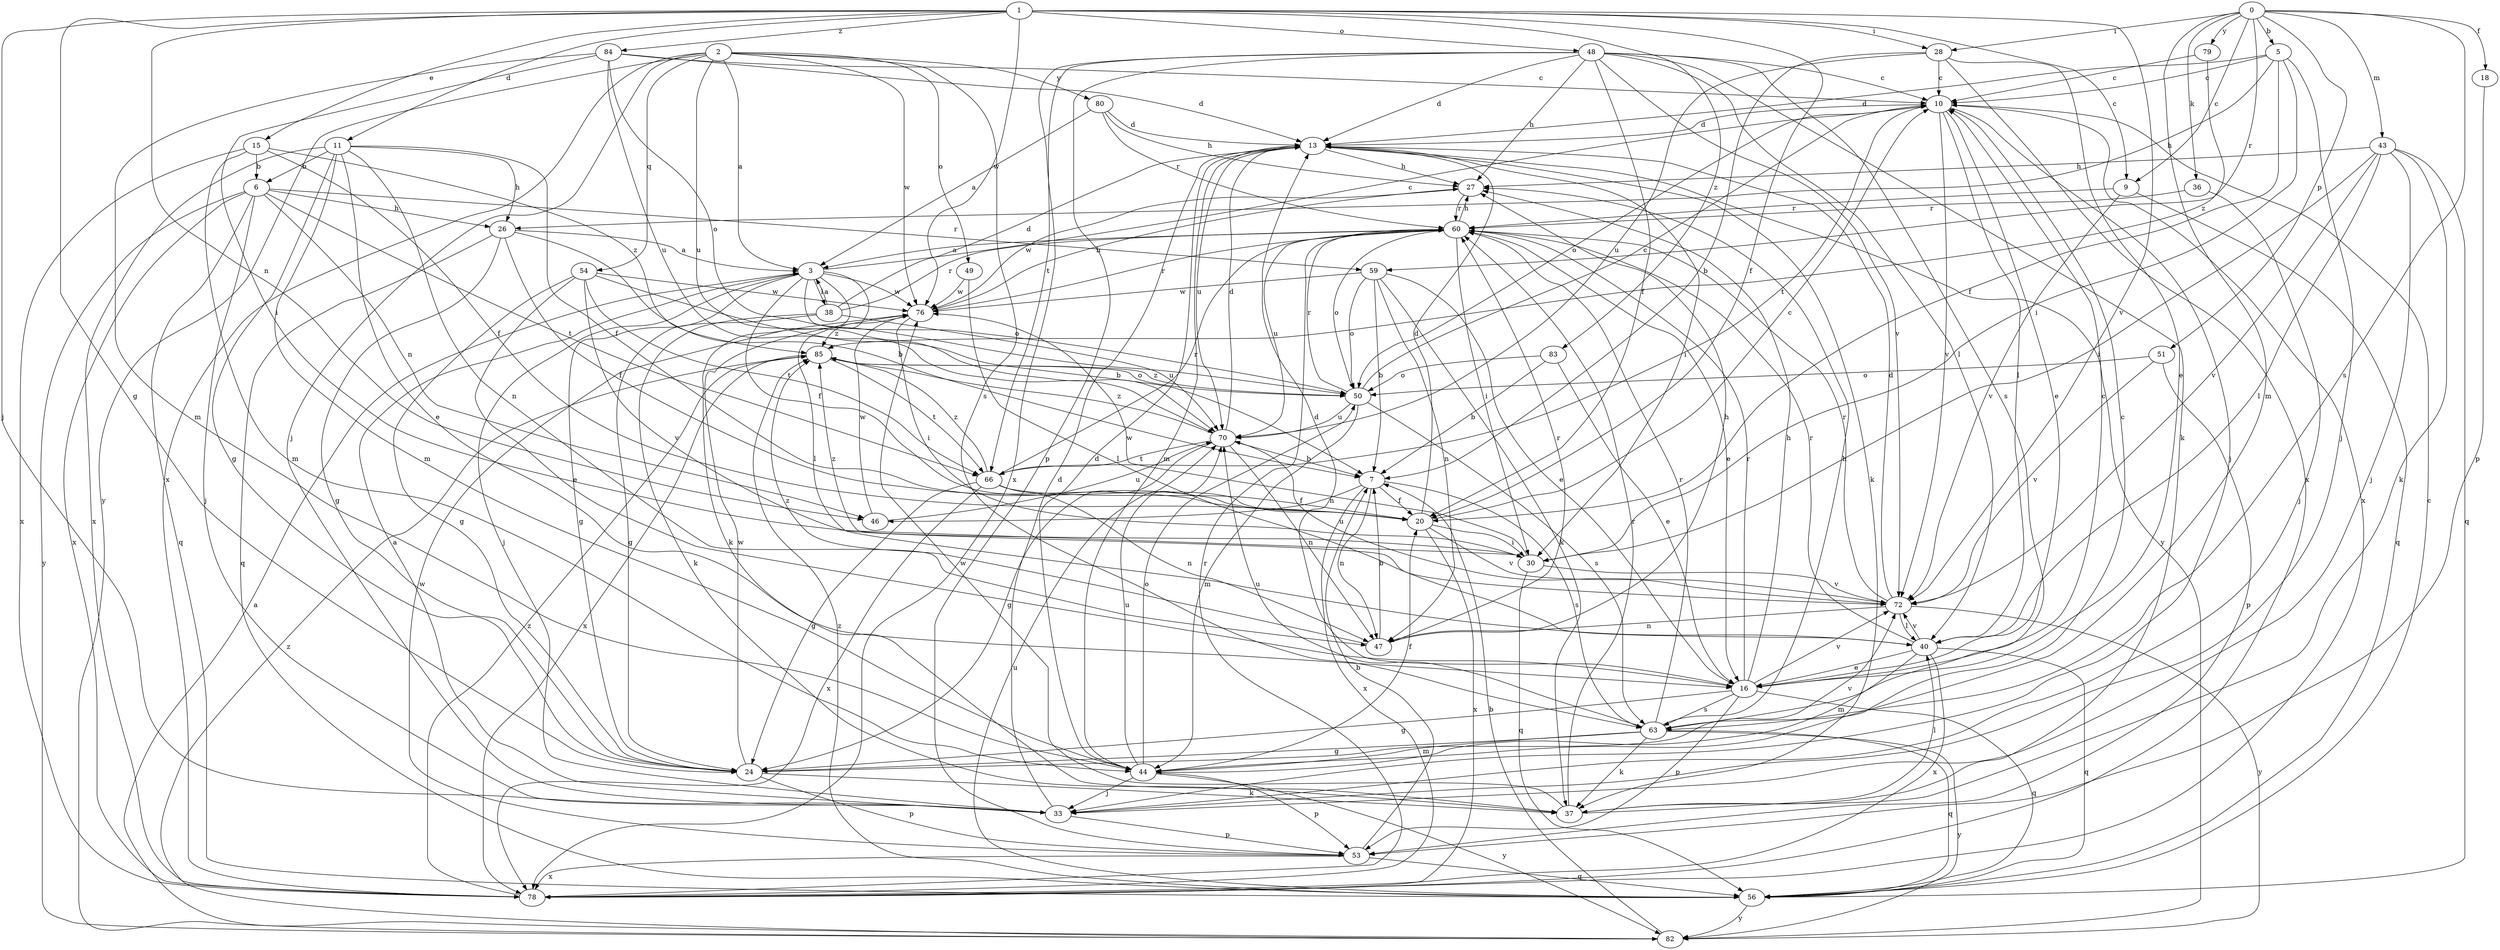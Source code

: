strict digraph  {
0;
1;
2;
3;
5;
6;
7;
9;
10;
11;
13;
15;
16;
18;
20;
24;
26;
27;
28;
30;
33;
36;
37;
38;
40;
43;
44;
46;
47;
48;
49;
50;
51;
53;
54;
56;
59;
60;
63;
66;
70;
72;
76;
78;
79;
80;
82;
83;
84;
85;
0 -> 5  [label=b];
0 -> 9  [label=c];
0 -> 18  [label=f];
0 -> 28  [label=i];
0 -> 36  [label=k];
0 -> 43  [label=m];
0 -> 44  [label=m];
0 -> 51  [label=p];
0 -> 59  [label=r];
0 -> 63  [label=s];
0 -> 79  [label=y];
1 -> 9  [label=c];
1 -> 11  [label=d];
1 -> 15  [label=e];
1 -> 20  [label=f];
1 -> 24  [label=g];
1 -> 28  [label=i];
1 -> 33  [label=j];
1 -> 46  [label=n];
1 -> 48  [label=o];
1 -> 72  [label=v];
1 -> 76  [label=w];
1 -> 83  [label=z];
1 -> 84  [label=z];
2 -> 3  [label=a];
2 -> 33  [label=j];
2 -> 49  [label=o];
2 -> 54  [label=q];
2 -> 63  [label=s];
2 -> 70  [label=u];
2 -> 76  [label=w];
2 -> 78  [label=x];
2 -> 80  [label=y];
2 -> 82  [label=y];
3 -> 10  [label=c];
3 -> 20  [label=f];
3 -> 24  [label=g];
3 -> 33  [label=j];
3 -> 37  [label=k];
3 -> 38  [label=l];
3 -> 40  [label=l];
3 -> 50  [label=o];
3 -> 76  [label=w];
5 -> 10  [label=c];
5 -> 13  [label=d];
5 -> 20  [label=f];
5 -> 26  [label=h];
5 -> 30  [label=i];
5 -> 33  [label=j];
6 -> 26  [label=h];
6 -> 33  [label=j];
6 -> 46  [label=n];
6 -> 56  [label=q];
6 -> 59  [label=r];
6 -> 66  [label=t];
6 -> 78  [label=x];
6 -> 82  [label=y];
7 -> 20  [label=f];
7 -> 46  [label=n];
7 -> 47  [label=n];
7 -> 63  [label=s];
7 -> 78  [label=x];
9 -> 56  [label=q];
9 -> 60  [label=r];
9 -> 72  [label=v];
10 -> 13  [label=d];
10 -> 16  [label=e];
10 -> 33  [label=j];
10 -> 40  [label=l];
10 -> 50  [label=o];
10 -> 66  [label=t];
10 -> 72  [label=v];
10 -> 78  [label=x];
11 -> 6  [label=b];
11 -> 16  [label=e];
11 -> 20  [label=f];
11 -> 24  [label=g];
11 -> 26  [label=h];
11 -> 44  [label=m];
11 -> 47  [label=n];
11 -> 78  [label=x];
13 -> 27  [label=h];
13 -> 30  [label=i];
13 -> 37  [label=k];
13 -> 44  [label=m];
13 -> 70  [label=u];
13 -> 82  [label=y];
15 -> 6  [label=b];
15 -> 20  [label=f];
15 -> 44  [label=m];
15 -> 78  [label=x];
15 -> 85  [label=z];
16 -> 10  [label=c];
16 -> 13  [label=d];
16 -> 24  [label=g];
16 -> 27  [label=h];
16 -> 53  [label=p];
16 -> 56  [label=q];
16 -> 60  [label=r];
16 -> 63  [label=s];
16 -> 72  [label=v];
18 -> 53  [label=p];
20 -> 10  [label=c];
20 -> 13  [label=d];
20 -> 30  [label=i];
20 -> 72  [label=v];
20 -> 78  [label=x];
24 -> 37  [label=k];
24 -> 53  [label=p];
24 -> 72  [label=v];
24 -> 76  [label=w];
26 -> 3  [label=a];
26 -> 7  [label=b];
26 -> 20  [label=f];
26 -> 24  [label=g];
26 -> 56  [label=q];
27 -> 60  [label=r];
27 -> 76  [label=w];
28 -> 7  [label=b];
28 -> 10  [label=c];
28 -> 16  [label=e];
28 -> 70  [label=u];
28 -> 78  [label=x];
30 -> 56  [label=q];
30 -> 72  [label=v];
30 -> 76  [label=w];
30 -> 85  [label=z];
33 -> 3  [label=a];
33 -> 13  [label=d];
33 -> 53  [label=p];
36 -> 33  [label=j];
36 -> 60  [label=r];
37 -> 40  [label=l];
37 -> 60  [label=r];
37 -> 76  [label=w];
38 -> 3  [label=a];
38 -> 13  [label=d];
38 -> 24  [label=g];
38 -> 37  [label=k];
38 -> 60  [label=r];
38 -> 70  [label=u];
40 -> 16  [label=e];
40 -> 44  [label=m];
40 -> 56  [label=q];
40 -> 60  [label=r];
40 -> 72  [label=v];
40 -> 78  [label=x];
43 -> 27  [label=h];
43 -> 30  [label=i];
43 -> 33  [label=j];
43 -> 37  [label=k];
43 -> 40  [label=l];
43 -> 56  [label=q];
43 -> 72  [label=v];
44 -> 13  [label=d];
44 -> 20  [label=f];
44 -> 33  [label=j];
44 -> 50  [label=o];
44 -> 53  [label=p];
44 -> 70  [label=u];
44 -> 82  [label=y];
46 -> 70  [label=u];
46 -> 76  [label=w];
47 -> 7  [label=b];
47 -> 27  [label=h];
47 -> 60  [label=r];
47 -> 85  [label=z];
48 -> 10  [label=c];
48 -> 13  [label=d];
48 -> 20  [label=f];
48 -> 27  [label=h];
48 -> 37  [label=k];
48 -> 40  [label=l];
48 -> 53  [label=p];
48 -> 63  [label=s];
48 -> 66  [label=t];
48 -> 72  [label=v];
48 -> 78  [label=x];
49 -> 40  [label=l];
49 -> 76  [label=w];
50 -> 10  [label=c];
50 -> 44  [label=m];
50 -> 60  [label=r];
50 -> 63  [label=s];
50 -> 70  [label=u];
50 -> 85  [label=z];
51 -> 50  [label=o];
51 -> 53  [label=p];
51 -> 72  [label=v];
53 -> 7  [label=b];
53 -> 56  [label=q];
53 -> 76  [label=w];
53 -> 78  [label=x];
54 -> 7  [label=b];
54 -> 16  [label=e];
54 -> 24  [label=g];
54 -> 66  [label=t];
54 -> 72  [label=v];
54 -> 76  [label=w];
56 -> 10  [label=c];
56 -> 70  [label=u];
56 -> 82  [label=y];
56 -> 85  [label=z];
59 -> 7  [label=b];
59 -> 16  [label=e];
59 -> 37  [label=k];
59 -> 47  [label=n];
59 -> 50  [label=o];
59 -> 76  [label=w];
60 -> 3  [label=a];
60 -> 16  [label=e];
60 -> 27  [label=h];
60 -> 30  [label=i];
60 -> 50  [label=o];
60 -> 70  [label=u];
63 -> 10  [label=c];
63 -> 24  [label=g];
63 -> 27  [label=h];
63 -> 37  [label=k];
63 -> 44  [label=m];
63 -> 56  [label=q];
63 -> 60  [label=r];
63 -> 70  [label=u];
63 -> 82  [label=y];
66 -> 20  [label=f];
66 -> 24  [label=g];
66 -> 47  [label=n];
66 -> 60  [label=r];
66 -> 78  [label=x];
66 -> 85  [label=z];
70 -> 7  [label=b];
70 -> 13  [label=d];
70 -> 24  [label=g];
70 -> 47  [label=n];
70 -> 66  [label=t];
70 -> 85  [label=z];
72 -> 13  [label=d];
72 -> 40  [label=l];
72 -> 47  [label=n];
72 -> 60  [label=r];
72 -> 70  [label=u];
72 -> 82  [label=y];
76 -> 27  [label=h];
76 -> 30  [label=i];
76 -> 60  [label=r];
76 -> 85  [label=z];
78 -> 60  [label=r];
78 -> 85  [label=z];
79 -> 10  [label=c];
79 -> 85  [label=z];
80 -> 3  [label=a];
80 -> 13  [label=d];
80 -> 27  [label=h];
80 -> 60  [label=r];
82 -> 3  [label=a];
82 -> 7  [label=b];
82 -> 85  [label=z];
83 -> 7  [label=b];
83 -> 16  [label=e];
83 -> 50  [label=o];
84 -> 10  [label=c];
84 -> 13  [label=d];
84 -> 30  [label=i];
84 -> 44  [label=m];
84 -> 50  [label=o];
84 -> 70  [label=u];
85 -> 50  [label=o];
85 -> 66  [label=t];
85 -> 78  [label=x];
}
